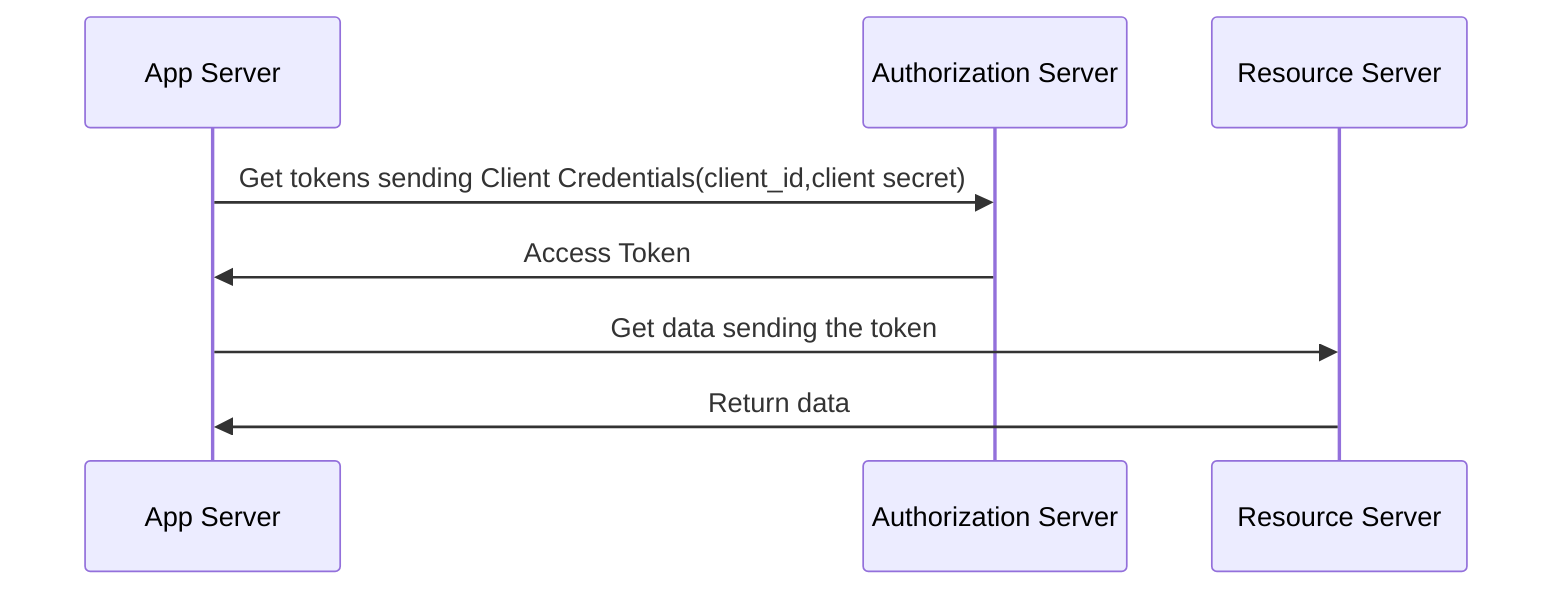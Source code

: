 sequenceDiagram
  participant App Server
  participant Authorization Server
  participant Resource Server

  App Server ->> Authorization Server: Get tokens sending Client Credentials(client_id,client secret)
  Authorization Server ->> App Server: Access Token
  App Server ->> Resource Server: Get data sending the token
  Resource Server->>App Server:Return data